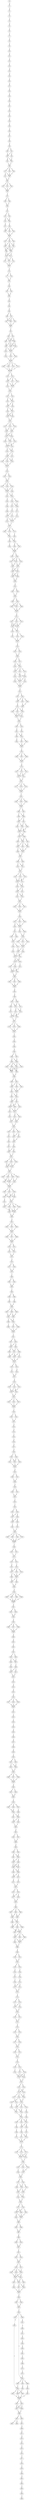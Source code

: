 strict digraph  {
	S0 -> S1 [ label = G ];
	S1 -> S2 [ label = G ];
	S2 -> S3 [ label = C ];
	S3 -> S4 [ label = T ];
	S4 -> S5 [ label = G ];
	S5 -> S6 [ label = C ];
	S6 -> S7 [ label = T ];
	S7 -> S8 [ label = C ];
	S8 -> S9 [ label = T ];
	S9 -> S10 [ label = C ];
	S10 -> S11 [ label = A ];
	S11 -> S12 [ label = C ];
	S12 -> S13 [ label = T ];
	S13 -> S14 [ label = G ];
	S14 -> S15 [ label = G ];
	S15 -> S16 [ label = C ];
	S16 -> S17 [ label = G ];
	S17 -> S18 [ label = C ];
	S18 -> S19 [ label = C ];
	S19 -> S20 [ label = G ];
	S20 -> S21 [ label = C ];
	S21 -> S22 [ label = C ];
	S22 -> S23 [ label = G ];
	S23 -> S24 [ label = A ];
	S24 -> S25 [ label = C ];
	S25 -> S26 [ label = T ];
	S26 -> S27 [ label = G ];
	S27 -> S28 [ label = G ];
	S28 -> S29 [ label = G ];
	S29 -> S30 [ label = C ];
	S29 -> S31 [ label = A ];
	S30 -> S32 [ label = C ];
	S31 -> S32 [ label = C ];
	S31 -> S33 [ label = T ];
	S32 -> S34 [ label = A ];
	S32 -> S35 [ label = T ];
	S33 -> S35 [ label = T ];
	S34 -> S36 [ label = C ];
	S35 -> S36 [ label = C ];
	S36 -> S37 [ label = A ];
	S36 -> S38 [ label = T ];
	S36 -> S39 [ label = G ];
	S37 -> S40 [ label = C ];
	S37 -> S41 [ label = A ];
	S38 -> S40 [ label = C ];
	S39 -> S40 [ label = C ];
	S40 -> S42 [ label = G ];
	S41 -> S42 [ label = G ];
	S42 -> S43 [ label = A ];
	S42 -> S44 [ label = C ];
	S42 -> S45 [ label = G ];
	S43 -> S46 [ label = T ];
	S44 -> S46 [ label = T ];
	S45 -> S46 [ label = T ];
	S46 -> S47 [ label = T ];
	S47 -> S48 [ label = C ];
	S47 -> S49 [ label = T ];
	S48 -> S50 [ label = T ];
	S49 -> S50 [ label = T ];
	S50 -> S51 [ label = G ];
	S51 -> S52 [ label = C ];
	S51 -> S53 [ label = T ];
	S52 -> S54 [ label = T ];
	S52 -> S55 [ label = A ];
	S53 -> S54 [ label = T ];
	S54 -> S56 [ label = C ];
	S55 -> S57 [ label = G ];
	S56 -> S58 [ label = G ];
	S56 -> S59 [ label = T ];
	S56 -> S60 [ label = C ];
	S57 -> S60 [ label = C ];
	S58 -> S61 [ label = C ];
	S59 -> S61 [ label = C ];
	S60 -> S61 [ label = C ];
	S61 -> S62 [ label = G ];
	S61 -> S63 [ label = A ];
	S61 -> S64 [ label = T ];
	S62 -> S65 [ label = C ];
	S63 -> S65 [ label = C ];
	S63 -> S66 [ label = A ];
	S63 -> S67 [ label = G ];
	S64 -> S67 [ label = G ];
	S65 -> S68 [ label = G ];
	S65 -> S69 [ label = A ];
	S66 -> S69 [ label = A ];
	S67 -> S69 [ label = A ];
	S67 -> S68 [ label = G ];
	S68 -> S70 [ label = C ];
	S68 -> S71 [ label = A ];
	S69 -> S70 [ label = C ];
	S69 -> S71 [ label = A ];
	S70 -> S72 [ label = C ];
	S70 -> S73 [ label = G ];
	S71 -> S72 [ label = C ];
	S71 -> S74 [ label = A ];
	S72 -> S75 [ label = T ];
	S73 -> S75 [ label = T ];
	S74 -> S75 [ label = T ];
	S75 -> S76 [ label = G ];
	S76 -> S77 [ label = C ];
	S76 -> S78 [ label = T ];
	S77 -> S79 [ label = C ];
	S78 -> S79 [ label = C ];
	S79 -> S80 [ label = A ];
	S80 -> S81 [ label = G ];
	S80 -> S82 [ label = A ];
	S81 -> S83 [ label = G ];
	S82 -> S83 [ label = G ];
	S83 -> S84 [ label = A ];
	S84 -> S85 [ label = G ];
	S85 -> S86 [ label = G ];
	S86 -> S87 [ label = A ];
	S86 -> S88 [ label = G ];
	S87 -> S89 [ label = T ];
	S87 -> S90 [ label = C ];
	S87 -> S91 [ label = G ];
	S88 -> S89 [ label = T ];
	S89 -> S92 [ label = T ];
	S90 -> S92 [ label = T ];
	S91 -> S92 [ label = T ];
	S92 -> S93 [ label = T ];
	S93 -> S94 [ label = C ];
	S93 -> S95 [ label = T ];
	S94 -> S96 [ label = A ];
	S94 -> S97 [ label = C ];
	S94 -> S98 [ label = T ];
	S95 -> S97 [ label = C ];
	S95 -> S98 [ label = T ];
	S96 -> S99 [ label = A ];
	S97 -> S99 [ label = A ];
	S97 -> S100 [ label = G ];
	S97 -> S101 [ label = T ];
	S98 -> S101 [ label = T ];
	S98 -> S100 [ label = G ];
	S99 -> S102 [ label = C ];
	S99 -> S103 [ label = G ];
	S100 -> S103 [ label = G ];
	S101 -> S103 [ label = G ];
	S102 -> S104 [ label = C ];
	S103 -> S105 [ label = A ];
	S103 -> S106 [ label = G ];
	S104 -> S107 [ label = T ];
	S105 -> S107 [ label = T ];
	S106 -> S107 [ label = T ];
	S107 -> S108 [ label = A ];
	S107 -> S109 [ label = G ];
	S107 -> S110 [ label = T ];
	S107 -> S111 [ label = C ];
	S108 -> S112 [ label = C ];
	S109 -> S112 [ label = C ];
	S110 -> S112 [ label = C ];
	S111 -> S112 [ label = C ];
	S112 -> S113 [ label = G ];
	S112 -> S114 [ label = A ];
	S113 -> S115 [ label = C ];
	S113 -> S116 [ label = A ];
	S113 -> S117 [ label = T ];
	S114 -> S116 [ label = A ];
	S115 -> S118 [ label = T ];
	S116 -> S119 [ label = A ];
	S116 -> S118 [ label = T ];
	S117 -> S118 [ label = T ];
	S118 -> S120 [ label = C ];
	S119 -> S120 [ label = C ];
	S120 -> S121 [ label = C ];
	S120 -> S122 [ label = T ];
	S121 -> S123 [ label = T ];
	S121 -> S124 [ label = A ];
	S122 -> S124 [ label = A ];
	S123 -> S125 [ label = A ];
	S124 -> S126 [ label = G ];
	S124 -> S125 [ label = A ];
	S125 -> S127 [ label = C ];
	S125 -> S128 [ label = T ];
	S126 -> S127 [ label = C ];
	S127 -> S129 [ label = A ];
	S127 -> S130 [ label = C ];
	S128 -> S130 [ label = C ];
	S128 -> S129 [ label = A ];
	S129 -> S131 [ label = A ];
	S130 -> S131 [ label = A ];
	S131 -> S132 [ label = C ];
	S131 -> S133 [ label = A ];
	S131 -> S134 [ label = G ];
	S132 -> S135 [ label = A ];
	S133 -> S135 [ label = A ];
	S133 -> S136 [ label = G ];
	S134 -> S136 [ label = G ];
	S135 -> S137 [ label = G ];
	S135 -> S138 [ label = C ];
	S136 -> S137 [ label = G ];
	S136 -> S138 [ label = C ];
	S137 -> S139 [ label = C ];
	S137 -> S140 [ label = T ];
	S138 -> S141 [ label = A ];
	S138 -> S139 [ label = C ];
	S139 -> S142 [ label = T ];
	S139 -> S143 [ label = C ];
	S140 -> S142 [ label = T ];
	S141 -> S142 [ label = T ];
	S142 -> S144 [ label = G ];
	S142 -> S145 [ label = A ];
	S143 -> S145 [ label = A ];
	S144 -> S146 [ label = C ];
	S145 -> S147 [ label = T ];
	S145 -> S146 [ label = C ];
	S146 -> S148 [ label = G ];
	S146 -> S149 [ label = C ];
	S146 -> S150 [ label = A ];
	S147 -> S150 [ label = A ];
	S148 -> S151 [ label = T ];
	S149 -> S151 [ label = T ];
	S150 -> S151 [ label = T ];
	S151 -> S152 [ label = G ];
	S152 -> S153 [ label = C ];
	S152 -> S154 [ label = A ];
	S153 -> S155 [ label = G ];
	S154 -> S155 [ label = G ];
	S155 -> S156 [ label = C ];
	S155 -> S157 [ label = A ];
	S155 -> S158 [ label = G ];
	S156 -> S159 [ label = G ];
	S156 -> S160 [ label = T ];
	S157 -> S159 [ label = G ];
	S158 -> S159 [ label = G ];
	S159 -> S161 [ label = G ];
	S159 -> S162 [ label = C ];
	S160 -> S162 [ label = C ];
	S161 -> S163 [ label = G ];
	S162 -> S164 [ label = C ];
	S162 -> S165 [ label = T ];
	S163 -> S166 [ label = G ];
	S164 -> S167 [ label = C ];
	S164 -> S168 [ label = A ];
	S165 -> S168 [ label = A ];
	S166 -> S169 [ label = C ];
	S167 -> S170 [ label = G ];
	S168 -> S171 [ label = A ];
	S169 -> S172 [ label = G ];
	S170 -> S172 [ label = G ];
	S170 -> S173 [ label = C ];
	S171 -> S174 [ label = A ];
	S172 -> S175 [ label = G ];
	S172 -> S176 [ label = A ];
	S173 -> S175 [ label = G ];
	S174 -> S175 [ label = G ];
	S175 -> S177 [ label = T ];
	S176 -> S177 [ label = T ];
	S177 -> S178 [ label = G ];
	S177 -> S179 [ label = A ];
	S177 -> S180 [ label = C ];
	S178 -> S181 [ label = C ];
	S179 -> S182 [ label = T ];
	S180 -> S181 [ label = C ];
	S181 -> S183 [ label = G ];
	S181 -> S184 [ label = T ];
	S182 -> S184 [ label = T ];
	S183 -> S185 [ label = C ];
	S184 -> S186 [ label = G ];
	S184 -> S187 [ label = T ];
	S185 -> S188 [ label = G ];
	S186 -> S188 [ label = G ];
	S187 -> S188 [ label = G ];
	S188 -> S189 [ label = A ];
	S188 -> S190 [ label = C ];
	S189 -> S191 [ label = C ];
	S189 -> S192 [ label = G ];
	S189 -> S193 [ label = A ];
	S190 -> S192 [ label = G ];
	S191 -> S194 [ label = G ];
	S192 -> S194 [ label = G ];
	S192 -> S195 [ label = A ];
	S193 -> S195 [ label = A ];
	S194 -> S196 [ label = C ];
	S194 -> S197 [ label = T ];
	S195 -> S197 [ label = T ];
	S195 -> S196 [ label = C ];
	S196 -> S198 [ label = G ];
	S196 -> S199 [ label = T ];
	S197 -> S198 [ label = G ];
	S197 -> S199 [ label = T ];
	S198 -> S200 [ label = G ];
	S199 -> S200 [ label = G ];
	S200 -> S201 [ label = A ];
	S201 -> S202 [ label = G ];
	S201 -> S203 [ label = A ];
	S202 -> S204 [ label = C ];
	S203 -> S204 [ label = C ];
	S204 -> S205 [ label = A ];
	S204 -> S206 [ label = G ];
	S205 -> S207 [ label = C ];
	S205 -> S208 [ label = A ];
	S205 -> S209 [ label = T ];
	S206 -> S207 [ label = C ];
	S207 -> S210 [ label = G ];
	S208 -> S210 [ label = G ];
	S209 -> S210 [ label = G ];
	S210 -> S211 [ label = G ];
	S211 -> S212 [ label = A ];
	S211 -> S213 [ label = T ];
	S211 -> S214 [ label = C ];
	S212 -> S215 [ label = G ];
	S212 -> S216 [ label = A ];
	S213 -> S215 [ label = G ];
	S214 -> S216 [ label = A ];
	S214 -> S215 [ label = G ];
	S215 -> S217 [ label = T ];
	S216 -> S218 [ label = C ];
	S216 -> S217 [ label = T ];
	S217 -> S219 [ label = G ];
	S217 -> S220 [ label = C ];
	S218 -> S221 [ label = T ];
	S219 -> S222 [ label = T ];
	S220 -> S222 [ label = T ];
	S221 -> S222 [ label = T ];
	S222 -> S223 [ label = G ];
	S223 -> S224 [ label = C ];
	S223 -> S225 [ label = T ];
	S224 -> S226 [ label = C ];
	S225 -> S226 [ label = C ];
	S226 -> S227 [ label = G ];
	S226 -> S228 [ label = A ];
	S227 -> S229 [ label = G ];
	S228 -> S230 [ label = A ];
	S228 -> S229 [ label = G ];
	S229 -> S231 [ label = G ];
	S229 -> S232 [ label = C ];
	S229 -> S233 [ label = T ];
	S230 -> S232 [ label = C ];
	S231 -> S234 [ label = C ];
	S232 -> S235 [ label = A ];
	S232 -> S236 [ label = T ];
	S233 -> S236 [ label = T ];
	S234 -> S237 [ label = G ];
	S235 -> S238 [ label = C ];
	S235 -> S237 [ label = G ];
	S236 -> S237 [ label = G ];
	S236 -> S239 [ label = A ];
	S237 -> S240 [ label = T ];
	S238 -> S240 [ label = T ];
	S239 -> S240 [ label = T ];
	S240 -> S241 [ label = G ];
	S241 -> S242 [ label = C ];
	S241 -> S243 [ label = T ];
	S242 -> S244 [ label = G ];
	S243 -> S244 [ label = G ];
	S243 -> S245 [ label = C ];
	S243 -> S246 [ label = A ];
	S244 -> S247 [ label = G ];
	S245 -> S248 [ label = A ];
	S246 -> S248 [ label = A ];
	S247 -> S249 [ label = G ];
	S247 -> S250 [ label = T ];
	S247 -> S251 [ label = C ];
	S248 -> S250 [ label = T ];
	S249 -> S252 [ label = C ];
	S250 -> S252 [ label = C ];
	S250 -> S253 [ label = T ];
	S251 -> S253 [ label = T ];
	S251 -> S252 [ label = C ];
	S252 -> S254 [ label = T ];
	S253 -> S254 [ label = T ];
	S254 -> S255 [ label = C ];
	S254 -> S256 [ label = G ];
	S255 -> S257 [ label = G ];
	S256 -> S258 [ label = A ];
	S257 -> S259 [ label = A ];
	S257 -> S260 [ label = G ];
	S258 -> S259 [ label = A ];
	S259 -> S261 [ label = C ];
	S259 -> S262 [ label = T ];
	S260 -> S263 [ label = A ];
	S261 -> S264 [ label = G ];
	S262 -> S264 [ label = G ];
	S263 -> S264 [ label = G ];
	S264 -> S265 [ label = C ];
	S265 -> S266 [ label = G ];
	S265 -> S267 [ label = C ];
	S265 -> S268 [ label = A ];
	S266 -> S269 [ label = C ];
	S267 -> S269 [ label = C ];
	S268 -> S269 [ label = C ];
	S269 -> S270 [ label = A ];
	S270 -> S271 [ label = G ];
	S270 -> S272 [ label = T ];
	S270 -> S273 [ label = A ];
	S271 -> S274 [ label = G ];
	S272 -> S274 [ label = G ];
	S273 -> S274 [ label = G ];
	S273 -> S275 [ label = C ];
	S274 -> S276 [ label = A ];
	S275 -> S276 [ label = A ];
	S276 -> S277 [ label = G ];
	S276 -> S278 [ label = C ];
	S276 -> S279 [ label = A ];
	S277 -> S280 [ label = C ];
	S278 -> S280 [ label = C ];
	S279 -> S280 [ label = C ];
	S280 -> S281 [ label = T ];
	S281 -> S282 [ label = A ];
	S281 -> S283 [ label = G ];
	S281 -> S284 [ label = C ];
	S282 -> S285 [ label = T ];
	S283 -> S285 [ label = T ];
	S284 -> S285 [ label = T ];
	S285 -> S286 [ label = T ];
	S285 -> S287 [ label = A ];
	S286 -> S288 [ label = C ];
	S286 -> S289 [ label = T ];
	S287 -> S288 [ label = C ];
	S288 -> S290 [ label = T ];
	S288 -> S291 [ label = C ];
	S289 -> S290 [ label = T ];
	S290 -> S292 [ label = C ];
	S290 -> S293 [ label = T ];
	S291 -> S293 [ label = T ];
	S291 -> S294 [ label = A ];
	S292 -> S295 [ label = G ];
	S293 -> S295 [ label = G ];
	S293 -> S296 [ label = A ];
	S294 -> S295 [ label = G ];
	S295 -> S297 [ label = C ];
	S295 -> S298 [ label = A ];
	S296 -> S297 [ label = C ];
	S297 -> S299 [ label = G ];
	S297 -> S300 [ label = T ];
	S298 -> S301 [ label = A ];
	S298 -> S299 [ label = G ];
	S299 -> S302 [ label = C ];
	S299 -> S303 [ label = T ];
	S299 -> S304 [ label = G ];
	S300 -> S303 [ label = T ];
	S301 -> S304 [ label = G ];
	S302 -> S305 [ label = G ];
	S303 -> S306 [ label = C ];
	S303 -> S305 [ label = G ];
	S304 -> S305 [ label = G ];
	S305 -> S307 [ label = T ];
	S306 -> S307 [ label = T ];
	S307 -> S308 [ label = C ];
	S307 -> S309 [ label = G ];
	S308 -> S310 [ label = C ];
	S308 -> S311 [ label = A ];
	S309 -> S311 [ label = A ];
	S310 -> S312 [ label = G ];
	S311 -> S312 [ label = G ];
	S312 -> S313 [ label = C ];
	S312 -> S314 [ label = G ];
	S312 -> S315 [ label = A ];
	S313 -> S316 [ label = G ];
	S314 -> S316 [ label = G ];
	S315 -> S316 [ label = G ];
	S315 -> S317 [ label = A ];
	S316 -> S318 [ label = G ];
	S316 -> S319 [ label = A ];
	S317 -> S319 [ label = A ];
	S318 -> S320 [ label = T ];
	S319 -> S320 [ label = T ];
	S319 -> S321 [ label = C ];
	S320 -> S322 [ label = A ];
	S320 -> S323 [ label = G ];
	S321 -> S323 [ label = G ];
	S322 -> S324 [ label = C ];
	S323 -> S324 [ label = C ];
	S324 -> S325 [ label = C ];
	S324 -> S326 [ label = T ];
	S324 -> S327 [ label = A ];
	S325 -> S328 [ label = C ];
	S326 -> S328 [ label = C ];
	S327 -> S328 [ label = C ];
	S328 -> S329 [ label = C ];
	S329 -> S330 [ label = G ];
	S329 -> S331 [ label = T ];
	S329 -> S332 [ label = C ];
	S330 -> S333 [ label = C ];
	S331 -> S333 [ label = C ];
	S331 -> S334 [ label = A ];
	S332 -> S333 [ label = C ];
	S333 -> S335 [ label = G ];
	S333 -> S336 [ label = C ];
	S334 -> S337 [ label = A ];
	S335 -> S338 [ label = C ];
	S336 -> S338 [ label = C ];
	S337 -> S339 [ label = A ];
	S337 -> S340 [ label = G ];
	S338 -> S341 [ label = C ];
	S338 -> S342 [ label = T ];
	S338 -> S343 [ label = G ];
	S339 -> S344 [ label = A ];
	S340 -> S344 [ label = A ];
	S341 -> S345 [ label = C ];
	S342 -> S345 [ label = C ];
	S343 -> S345 [ label = C ];
	S344 -> S346 [ label = G ];
	S344 -> S347 [ label = T ];
	S345 -> S348 [ label = C ];
	S345 -> S349 [ label = G ];
	S346 -> S350 [ label = T ];
	S347 -> S348 [ label = C ];
	S348 -> S351 [ label = C ];
	S348 -> S352 [ label = A ];
	S349 -> S351 [ label = C ];
	S350 -> S351 [ label = C ];
	S351 -> S353 [ label = A ];
	S351 -> S354 [ label = G ];
	S352 -> S353 [ label = A ];
	S353 -> S355 [ label = A ];
	S353 -> S356 [ label = G ];
	S354 -> S357 [ label = C ];
	S355 -> S358 [ label = C ];
	S356 -> S358 [ label = C ];
	S356 -> S359 [ label = A ];
	S357 -> S358 [ label = C ];
	S358 -> S360 [ label = G ];
	S359 -> S360 [ label = G ];
	S360 -> S361 [ label = C ];
	S360 -> S362 [ label = G ];
	S360 -> S363 [ label = T ];
	S361 -> S364 [ label = A ];
	S362 -> S364 [ label = A ];
	S363 -> S364 [ label = A ];
	S364 -> S365 [ label = A ];
	S365 -> S366 [ label = G ];
	S366 -> S367 [ label = G ];
	S366 -> S368 [ label = A ];
	S367 -> S369 [ label = C ];
	S367 -> S370 [ label = A ];
	S368 -> S371 [ label = G ];
	S368 -> S370 [ label = A ];
	S369 -> S372 [ label = C ];
	S370 -> S373 [ label = G ];
	S370 -> S374 [ label = T ];
	S371 -> S374 [ label = T ];
	S372 -> S375 [ label = C ];
	S373 -> S376 [ label = A ];
	S373 -> S375 [ label = C ];
	S374 -> S375 [ label = C ];
	S375 -> S377 [ label = T ];
	S376 -> S377 [ label = T ];
	S377 -> S378 [ label = G ];
	S377 -> S379 [ label = T ];
	S377 -> S380 [ label = C ];
	S378 -> S381 [ label = C ];
	S379 -> S381 [ label = C ];
	S380 -> S381 [ label = C ];
	S381 -> S382 [ label = T ];
	S382 -> S383 [ label = G ];
	S383 -> S384 [ label = G ];
	S384 -> S385 [ label = A ];
	S385 -> S386 [ label = G ];
	S385 -> S387 [ label = T ];
	S386 -> S388 [ label = G ];
	S386 -> S389 [ label = A ];
	S387 -> S388 [ label = G ];
	S388 -> S390 [ label = C ];
	S388 -> S391 [ label = G ];
	S388 -> S392 [ label = T ];
	S389 -> S393 [ label = A ];
	S389 -> S391 [ label = G ];
	S390 -> S394 [ label = C ];
	S390 -> S395 [ label = T ];
	S391 -> S395 [ label = T ];
	S391 -> S394 [ label = C ];
	S392 -> S395 [ label = T ];
	S393 -> S395 [ label = T ];
	S394 -> S396 [ label = A ];
	S395 -> S396 [ label = A ];
	S396 -> S397 [ label = C ];
	S396 -> S398 [ label = G ];
	S397 -> S399 [ label = C ];
	S397 -> S400 [ label = T ];
	S397 -> S401 [ label = A ];
	S398 -> S399 [ label = C ];
	S399 -> S402 [ label = G ];
	S399 -> S403 [ label = T ];
	S400 -> S403 [ label = T ];
	S401 -> S403 [ label = T ];
	S402 -> S404 [ label = T ];
	S402 -> S405 [ label = G ];
	S403 -> S405 [ label = G ];
	S404 -> S406 [ label = C ];
	S405 -> S407 [ label = G ];
	S405 -> S406 [ label = C ];
	S406 -> S408 [ label = A ];
	S406 -> S409 [ label = T ];
	S407 -> S410 [ label = C ];
	S407 -> S408 [ label = A ];
	S408 -> S411 [ label = T ];
	S408 -> S412 [ label = C ];
	S409 -> S411 [ label = T ];
	S410 -> S411 [ label = T ];
	S411 -> S413 [ label = G ];
	S411 -> S414 [ label = A ];
	S412 -> S415 [ label = C ];
	S413 -> S416 [ label = G ];
	S413 -> S417 [ label = T ];
	S414 -> S416 [ label = G ];
	S415 -> S417 [ label = T ];
	S416 -> S418 [ label = C ];
	S417 -> S418 [ label = C ];
	S418 -> S419 [ label = T ];
	S418 -> S420 [ label = C ];
	S418 -> S421 [ label = A ];
	S419 -> S422 [ label = G ];
	S420 -> S423 [ label = C ];
	S421 -> S424 [ label = A ];
	S421 -> S423 [ label = C ];
	S422 -> S425 [ label = T ];
	S423 -> S426 [ label = A ];
	S424 -> S426 [ label = A ];
	S425 -> S427 [ label = A ];
	S426 -> S428 [ label = G ];
	S427 -> S429 [ label = C ];
	S428 -> S429 [ label = C ];
	S428 -> S430 [ label = A ];
	S429 -> S431 [ label = T ];
	S430 -> S431 [ label = T ];
	S431 -> S432 [ label = C ];
	S431 -> S433 [ label = G ];
	S431 -> S434 [ label = T ];
	S432 -> S435 [ label = T ];
	S432 -> S436 [ label = C ];
	S433 -> S435 [ label = T ];
	S433 -> S436 [ label = C ];
	S434 -> S435 [ label = T ];
	S435 -> S437 [ label = C ];
	S436 -> S437 [ label = C ];
	S437 -> S438 [ label = C ];
	S437 -> S439 [ label = A ];
	S437 -> S440 [ label = T ];
	S437 -> S441 [ label = G ];
	S438 -> S442 [ label = G ];
	S438 -> S443 [ label = C ];
	S439 -> S443 [ label = C ];
	S439 -> S444 [ label = T ];
	S440 -> S443 [ label = C ];
	S441 -> S444 [ label = T ];
	S442 -> S445 [ label = T ];
	S443 -> S445 [ label = T ];
	S444 -> S445 [ label = T ];
	S445 -> S446 [ label = G ];
	S445 -> S447 [ label = C ];
	S445 -> S448 [ label = A ];
	S446 -> S449 [ label = G ];
	S447 -> S450 [ label = A ];
	S447 -> S451 [ label = C ];
	S448 -> S449 [ label = G ];
	S448 -> S450 [ label = A ];
	S449 -> S452 [ label = A ];
	S450 -> S452 [ label = A ];
	S451 -> S453 [ label = G ];
	S452 -> S454 [ label = G ];
	S452 -> S455 [ label = A ];
	S452 -> S456 [ label = T ];
	S452 -> S457 [ label = C ];
	S453 -> S457 [ label = C ];
	S454 -> S458 [ label = C ];
	S455 -> S459 [ label = G ];
	S455 -> S458 [ label = C ];
	S456 -> S458 [ label = C ];
	S457 -> S458 [ label = C ];
	S458 -> S460 [ label = A ];
	S459 -> S460 [ label = A ];
	S460 -> S461 [ label = G ];
	S461 -> S462 [ label = C ];
	S461 -> S463 [ label = G ];
	S461 -> S464 [ label = T ];
	S462 -> S465 [ label = T ];
	S463 -> S465 [ label = T ];
	S464 -> S465 [ label = T ];
	S465 -> S466 [ label = G ];
	S465 -> S467 [ label = A ];
	S465 -> S468 [ label = C ];
	S466 -> S469 [ label = A ];
	S467 -> S469 [ label = A ];
	S468 -> S469 [ label = A ];
	S469 -> S470 [ label = A ];
	S469 -> S471 [ label = G ];
	S470 -> S472 [ label = T ];
	S470 -> S473 [ label = C ];
	S471 -> S472 [ label = T ];
	S472 -> S474 [ label = G ];
	S473 -> S474 [ label = G ];
	S474 -> S476 [ label = A ];
	S476 -> S477 [ label = G ];
	S476 -> S478 [ label = A ];
	S477 -> S479 [ label = A ];
	S478 -> S479 [ label = A ];
	S479 -> S480 [ label = T ];
	S480 -> S481 [ label = G ];
	S480 -> S482 [ label = C ];
	S481 -> S483 [ label = A ];
	S482 -> S483 [ label = A ];
	S483 -> S484 [ label = T ];
	S484 -> S485 [ label = C ];
	S484 -> S486 [ label = A ];
	S485 -> S487 [ label = C ];
	S486 -> S488 [ label = A ];
	S487 -> S489 [ label = G ];
	S488 -> S489 [ label = G ];
	S489 -> S490 [ label = G ];
	S489 -> S491 [ label = T ];
	S489 -> S492 [ label = A ];
	S490 -> S493 [ label = G ];
	S490 -> S494 [ label = A ];
	S491 -> S493 [ label = G ];
	S492 -> S494 [ label = A ];
	S493 -> S495 [ label = A ];
	S493 -> S496 [ label = C ];
	S494 -> S495 [ label = A ];
	S495 -> S497 [ label = G ];
	S495 -> S498 [ label = C ];
	S496 -> S499 [ label = T ];
	S497 -> S500 [ label = C ];
	S498 -> S500 [ label = C ];
	S499 -> S500 [ label = C ];
	S500 -> S501 [ label = C ];
	S501 -> S502 [ label = C ];
	S501 -> S503 [ label = A ];
	S502 -> S504 [ label = A ];
	S503 -> S505 [ label = G ];
	S503 -> S504 [ label = A ];
	S504 -> S506 [ label = G ];
	S504 -> S507 [ label = C ];
	S505 -> S508 [ label = T ];
	S505 -> S507 [ label = C ];
	S506 -> S509 [ label = G ];
	S507 -> S510 [ label = A ];
	S507 -> S509 [ label = G ];
	S508 -> S511 [ label = T ];
	S508 -> S510 [ label = A ];
	S509 -> S512 [ label = G ];
	S510 -> S512 [ label = G ];
	S511 -> S512 [ label = G ];
	S512 -> S513 [ label = C ];
	S512 -> S514 [ label = A ];
	S513 -> S515 [ label = T ];
	S514 -> S516 [ label = A ];
	S515 -> S517 [ label = G ];
	S516 -> S517 [ label = G ];
	S517 -> S518 [ label = G ];
	S518 -> S519 [ label = C ];
	S518 -> S520 [ label = T ];
	S518 -> S521 [ label = G ];
	S519 -> S522 [ label = C ];
	S520 -> S523 [ label = G ];
	S520 -> S522 [ label = C ];
	S521 -> S522 [ label = C ];
	S522 -> S524 [ label = A ];
	S523 -> S524 [ label = A ];
	S524 -> S525 [ label = A ];
	S524 -> S526 [ label = T ];
	S524 -> S527 [ label = G ];
	S525 -> S528 [ label = T ];
	S526 -> S528 [ label = T ];
	S527 -> S528 [ label = T ];
	S528 -> S529 [ label = T ];
	S529 -> S530 [ label = C ];
	S529 -> S531 [ label = T ];
	S530 -> S532 [ label = T ];
	S531 -> S532 [ label = T ];
	S532 -> S533 [ label = G ];
	S533 -> S534 [ label = G ];
	S534 -> S535 [ label = C ];
	S535 -> S536 [ label = A ];
	S536 -> S537 [ label = G ];
	S537 -> S538 [ label = G ];
	S538 -> S539 [ label = C ];
	S538 -> S540 [ label = T ];
	S539 -> S541 [ label = T ];
	S539 -> S542 [ label = G ];
	S540 -> S543 [ label = C ];
	S540 -> S542 [ label = G ];
	S541 -> S544 [ label = G ];
	S542 -> S544 [ label = G ];
	S543 -> S544 [ label = G ];
	S544 -> S545 [ label = A ];
	S545 -> S546 [ label = C ];
	S545 -> S547 [ label = T ];
	S546 -> S548 [ label = C ];
	S547 -> S548 [ label = C ];
	S548 -> S549 [ label = A ];
	S549 -> S550 [ label = C ];
	S549 -> S551 [ label = T ];
	S550 -> S552 [ label = A ];
	S551 -> S552 [ label = A ];
	S552 -> S553 [ label = T ];
	S553 -> S554 [ label = C ];
	S554 -> S555 [ label = C ];
	S554 -> S556 [ label = A ];
	S555 -> S557 [ label = A ];
	S556 -> S558 [ label = G ];
	S556 -> S557 [ label = A ];
	S557 -> S559 [ label = G ];
	S558 -> S560 [ label = A ];
	S558 -> S559 [ label = G ];
	S559 -> S561 [ label = C ];
	S560 -> S562 [ label = G ];
	S561 -> S563 [ label = C ];
	S562 -> S563 [ label = C ];
	S563 -> S564 [ label = C ];
	S563 -> S565 [ label = G ];
	S563 -> S566 [ label = T ];
	S563 -> S567 [ label = A ];
	S564 -> S568 [ label = G ];
	S565 -> S568 [ label = G ];
	S566 -> S568 [ label = G ];
	S567 -> S568 [ label = G ];
	S568 -> S569 [ label = T ];
	S569 -> S570 [ label = G ];
	S569 -> S571 [ label = C ];
	S570 -> S572 [ label = T ];
	S571 -> S572 [ label = T ];
	S572 -> S573 [ label = G ];
	S572 -> S574 [ label = A ];
	S573 -> S575 [ label = G ];
	S574 -> S576 [ label = C ];
	S575 -> S577 [ label = A ];
	S576 -> S578 [ label = C ];
	S576 -> S577 [ label = A ];
	S576 -> S579 [ label = G ];
	S577 -> S580 [ label = A ];
	S577 -> S581 [ label = G ];
	S578 -> S581 [ label = G ];
	S579 -> S581 [ label = G ];
	S580 -> S582 [ label = C ];
	S581 -> S583 [ label = T ];
	S581 -> S582 [ label = C ];
	S582 -> S584 [ label = G ];
	S583 -> S584 [ label = G ];
	S584 -> S585 [ label = G ];
	S585 -> S586 [ label = C ];
	S585 -> S587 [ label = G ];
	S585 -> S588 [ label = T ];
	S585 -> S589 [ label = A ];
	S586 -> S590 [ label = G ];
	S587 -> S590 [ label = G ];
	S588 -> S590 [ label = G ];
	S589 -> S590 [ label = G ];
	S590 -> S591 [ label = G ];
	S591 -> S592 [ label = T ];
	S591 -> S593 [ label = A ];
	S592 -> S594 [ label = G ];
	S593 -> S594 [ label = G ];
	S594 -> S595 [ label = G ];
	S595 -> S596 [ label = G ];
	S595 -> S597 [ label = A ];
	S595 -> S598 [ label = T ];
	S596 -> S599 [ label = C ];
	S597 -> S599 [ label = C ];
	S598 -> S599 [ label = C ];
	S599 -> S600 [ label = A ];
	S600 -> S601 [ label = G ];
	S601 -> S602 [ label = T ];
	S602 -> S603 [ label = G ];
	S603 -> S604 [ label = C ];
	S603 -> S605 [ label = T ];
	S604 -> S606 [ label = C ];
	S604 -> S607 [ label = T ];
	S605 -> S607 [ label = T ];
	S606 -> S608 [ label = A ];
	S607 -> S609 [ label = C ];
	S608 -> S610 [ label = C ];
	S609 -> S611 [ label = T ];
	S609 -> S610 [ label = C ];
	S610 -> S612 [ label = C ];
	S611 -> S612 [ label = C ];
	S612 -> S613 [ label = T ];
	S613 -> S614 [ label = G ];
	S614 -> S615 [ label = G ];
	S615 -> S616 [ label = A ];
	S616 -> S617 [ label = C ];
	S616 -> S618 [ label = T ];
	S616 -> S619 [ label = G ];
	S617 -> S620 [ label = A ];
	S618 -> S620 [ label = A ];
	S619 -> S620 [ label = A ];
	S620 -> S621 [ label = A ];
	S621 -> S622 [ label = C ];
	S622 -> S623 [ label = C ];
	S623 -> S624 [ label = T ];
	S624 -> S625 [ label = G ];
	S625 -> S626 [ label = C ];
	S626 -> S627 [ label = A ];
	S627 -> S628 [ label = G ];
	S628 -> S629 [ label = A ];
	S629 -> S630 [ label = C ];
	S630 -> S631 [ label = A ];
	S630 -> S632 [ label = G ];
	S631 -> S633 [ label = T ];
	S631 -> S634 [ label = C ];
	S632 -> S634 [ label = C ];
	S633 -> S635 [ label = T ];
	S634 -> S635 [ label = T ];
	S635 -> S636 [ label = G ];
	S635 -> S637 [ label = T ];
	S635 -> S638 [ label = C ];
	S636 -> S639 [ label = T ];
	S637 -> S639 [ label = T ];
	S638 -> S639 [ label = T ];
	S639 -> S640 [ label = G ];
	S640 -> S641 [ label = C ];
	S640 -> S642 [ label = T ];
	S641 -> S643 [ label = A ];
	S642 -> S643 [ label = A ];
	S643 -> S644 [ label = C ];
	S644 -> S645 [ label = C ];
	S644 -> S646 [ label = T ];
	S644 -> S647 [ label = G ];
	S645 -> S648 [ label = G ];
	S646 -> S648 [ label = G ];
	S647 -> S649 [ label = C ];
	S648 -> S650 [ label = T ];
	S648 -> S651 [ label = C ];
	S649 -> S650 [ label = T ];
	S650 -> S652 [ label = G ];
	S650 -> S653 [ label = C ];
	S651 -> S653 [ label = C ];
	S652 -> S654 [ label = T ];
	S653 -> S654 [ label = T ];
	S654 -> S655 [ label = G ];
	S655 -> S656 [ label = C ];
	S655 -> S657 [ label = T ];
	S656 -> S658 [ label = C ];
	S657 -> S658 [ label = C ];
	S658 -> S659 [ label = A ];
	S659 -> S660 [ label = C ];
	S659 -> S661 [ label = T ];
	S660 -> S662 [ label = G ];
	S660 -> S663 [ label = A ];
	S661 -> S663 [ label = A ];
	S662 -> S664 [ label = A ];
	S663 -> S664 [ label = A ];
	S663 -> S665 [ label = G ];
	S664 -> S666 [ label = G ];
	S664 -> S667 [ label = A ];
	S665 -> S666 [ label = G ];
	S665 -> S667 [ label = A ];
	S666 -> S668 [ label = A ];
	S666 -> S669 [ label = G ];
	S667 -> S669 [ label = G ];
	S668 -> S670 [ label = A ];
	S669 -> S671 [ label = C ];
	S669 -> S670 [ label = A ];
	S670 -> S672 [ label = G ];
	S671 -> S673 [ label = C ];
	S672 -> S674 [ label = A ];
	S673 -> S674 [ label = A ];
	S674 -> S675 [ label = A ];
	S674 -> S676 [ label = G ];
	S675 -> S677 [ label = A ];
	S676 -> S678 [ label = G ];
	S676 -> S677 [ label = A ];
	S677 -> S679 [ label = A ];
	S678 -> S679 [ label = A ];
	S679 -> S680 [ label = C ];
	S680 -> S681 [ label = C ];
	S680 -> S682 [ label = G ];
	S680 -> S683 [ label = T ];
	S681 -> S684 [ label = A ];
	S682 -> S685 [ label = G ];
	S683 -> S684 [ label = A ];
	S683 -> S685 [ label = G ];
	S684 -> S686 [ label = A ];
	S684 -> S687 [ label = C ];
	S685 -> S687 [ label = C ];
	S686 -> S688 [ label = C ];
	S687 -> S689 [ label = T ];
	S687 -> S690 [ label = A ];
	S687 -> S688 [ label = C ];
	S688 -> S691 [ label = A ];
	S689 -> S691 [ label = A ];
	S690 -> S691 [ label = A ];
	S690 -> S692 [ label = C ];
	S691 -> S693 [ label = A ];
	S691 -> S694 [ label = C ];
	S691 -> S695 [ label = G ];
	S692 -> S693 [ label = A ];
	S693 -> S696 [ label = G ];
	S693 -> S697 [ label = A ];
	S694 -> S697 [ label = A ];
	S695 -> S697 [ label = A ];
	S696 -> S698 [ label = C ];
	S697 -> S698 [ label = C ];
	S698 -> S699 [ label = A ];
	S699 -> S700 [ label = G ];
	S699 -> S701 [ label = A ];
	S700 -> S702 [ label = G ];
	S701 -> S702 [ label = G ];
	S702 -> S703 [ label = A ];
	S702 -> S704 [ label = C ];
	S703 -> S705 [ label = G ];
	S704 -> S706 [ label = C ];
	S705 -> S707 [ label = G ];
	S706 -> S708 [ label = A ];
	S707 -> S709 [ label = T ];
	S708 -> S710 [ label = A ];
	S709 -> S711 [ label = G ];
	S710 -> S712 [ label = A ];
	S710 -> S711 [ label = G ];
	S711 -> S713 [ label = G ];
	S712 -> S713 [ label = G ];
	S713 -> S714 [ label = A ];
	S714 -> S715 [ label = G ];
	S714 -> S716 [ label = A ];
	S715 -> S717 [ label = A ];
	S716 -> S718 [ label = C ];
	S716 -> S717 [ label = A ];
	S717 -> S719 [ label = G ];
	S718 -> S719 [ label = G ];
	S719 -> S720 [ label = G ];
	S719 -> S721 [ label = A ];
	S720 -> S722 [ label = A ];
	S721 -> S722 [ label = A ];
	S722 -> S723 [ label = G ];
	S723 -> S724 [ label = G ];
	S723 -> S725 [ label = C ];
	S724 -> S726 [ label = C ];
	S725 -> S726 [ label = C ];
	S726 -> S727 [ label = A ];
	S726 -> S728 [ label = G ];
	S727 -> S729 [ label = G ];
	S728 -> S729 [ label = G ];
	S729 -> S730 [ label = A ];
	S729 -> S731 [ label = G ];
	S730 -> S732 [ label = T ];
	S731 -> S732 [ label = T ];
	S732 -> S733 [ label = G ];
	S733 -> S734 [ label = G ];
	S733 -> S735 [ label = A ];
	S734 -> S736 [ label = T ];
	S735 -> S737 [ label = G ];
	S735 -> S738 [ label = A ];
	S736 -> S739 [ label = G ];
	S737 -> S739 [ label = G ];
	S737 -> S740 [ label = A ];
	S738 -> S740 [ label = A ];
	S738 -> S739 [ label = G ];
	S739 -> S741 [ label = A ];
	S740 -> S741 [ label = A ];
	S741 -> S742 [ label = A ];
	S741 -> S743 [ label = G ];
	S742 -> S744 [ label = A ];
	S742 -> S745 [ label = G ];
	S743 -> S744 [ label = A ];
	S744 -> S746 [ label = C ];
	S744 -> S747 [ label = T ];
	S744 -> S748 [ label = A ];
	S745 -> S748 [ label = A ];
	S746 -> S749 [ label = G ];
	S746 -> S750 [ label = A ];
	S747 -> S751 [ label = T ];
	S748 -> S749 [ label = G ];
	S749 -> S752 [ label = G ];
	S749 -> S753 [ label = T ];
	S749 -> S754 [ label = C ];
	S750 -> S755 [ label = A ];
	S751 -> S753 [ label = T ];
	S752 -> S756 [ label = G ];
	S753 -> S756 [ label = G ];
	S753 -> S757 [ label = T ];
	S754 -> S758 [ label = A ];
	S755 -> S757 [ label = T ];
	S756 -> S759 [ label = C ];
	S757 -> S759 [ label = C ];
	S758 -> S760 [ label = T ];
	S759 -> S761 [ label = G ];
	S759 -> S762 [ label = A ];
	S759 -> S763 [ label = T ];
	S760 -> S761 [ label = G ];
	S761 -> S764 [ label = A ];
	S761 -> S765 [ label = G ];
	S762 -> S765 [ label = G ];
	S763 -> S766 [ label = C ];
	S764 -> S767 [ label = A ];
	S765 -> S768 [ label = C ];
	S766 -> S769 [ label = T ];
	S767 -> S770 [ label = A ];
	S768 -> S770 [ label = A ];
	S768 -> S771 [ label = T ];
	S769 -> S772 [ label = G ];
	S770 -> S773 [ label = G ];
	S771 -> S773 [ label = G ];
	S772 -> S773 [ label = G ];
	S773 -> S774 [ label = C ];
	S774 -> S775 [ label = T ];
	S774 -> S776 [ label = C ];
	S774 -> S777 [ label = A ];
	S775 -> S778 [ label = G ];
	S775 -> S779 [ label = T ];
	S776 -> S779 [ label = T ];
	S777 -> S779 [ label = T ];
	S777 -> S778 [ label = G ];
	S778 -> S780 [ label = C ];
	S779 -> S780 [ label = C ];
	S780 -> S781 [ label = G ];
	S780 -> S782 [ label = C ];
	S780 -> S783 [ label = A ];
	S781 -> S784 [ label = C ];
	S782 -> S785 [ label = A ];
	S783 -> S785 [ label = A ];
	S784 -> S786 [ label = A ];
	S785 -> S786 [ label = A ];
	S786 -> S787 [ label = A ];
	S786 -> S788 [ label = G ];
	S787 -> S789 [ label = T ];
	S787 -> S790 [ label = C ];
	S788 -> S791 [ label = G ];
	S788 -> S790 [ label = C ];
	S789 -> S792 [ label = A ];
	S790 -> S793 [ label = T ];
	S790 -> S792 [ label = A ];
	S791 -> S793 [ label = T ];
	S792 -> S794 [ label = C ];
	S792 -> S795 [ label = T ];
	S793 -> S795 [ label = T ];
	S794 -> S796 [ label = G ];
	S795 -> S796 [ label = G ];
	S796 -> S797 [ label = G ];
	S796 -> S798 [ label = C ];
	S797 -> S799 [ label = G ];
	S797 -> S800 [ label = A ];
	S798 -> S799 [ label = G ];
	S798 -> S801 [ label = T ];
	S799 -> S802 [ label = G ];
	S799 -> S803 [ label = T ];
	S800 -> S803 [ label = T ];
	S801 -> S803 [ label = T ];
	S802 -> S804 [ label = C ];
	S803 -> S804 [ label = C ];
	S804 -> S805 [ label = C ];
	S804 -> S806 [ label = A ];
	S805 -> S807 [ label = G ];
	S806 -> S807 [ label = G ];
	S807 -> S808 [ label = A ];
	S808 -> S809 [ label = C ];
	S808 -> S810 [ label = T ];
	S809 -> S811 [ label = A ];
	S810 -> S811 [ label = A ];
	S811 -> S812 [ label = T ];
	S812 -> S813 [ label = C ];
	S812 -> S814 [ label = A ];
	S813 -> S815 [ label = A ];
	S814 -> S815 [ label = A ];
	S815 -> S816 [ label = C ];
	S815 -> S817 [ label = G ];
	S816 -> S818 [ label = G ];
	S816 -> S819 [ label = A ];
	S816 -> S820 [ label = C ];
	S817 -> S820 [ label = C ];
	S818 -> S821 [ label = C ];
	S819 -> S822 [ label = A ];
	S819 -> S821 [ label = C ];
	S820 -> S822 [ label = A ];
	S820 -> S821 [ label = C ];
	S821 -> S823 [ label = T ];
	S821 -> S824 [ label = G ];
	S822 -> S824 [ label = G ];
	S822 -> S825 [ label = C ];
	S823 -> S826 [ label = C ];
	S824 -> S827 [ label = G ];
	S824 -> S828 [ label = A ];
	S825 -> S828 [ label = A ];
	S826 -> S829 [ label = T ];
	S827 -> S829 [ label = T ];
	S828 -> S829 [ label = T ];
	S829 -> S830 [ label = T ];
	S830 -> S831 [ label = C ];
	S830 -> S832 [ label = T ];
	S831 -> S833 [ label = T ];
	S832 -> S833 [ label = T ];
	S833 -> S834 [ label = T ];
	S834 -> S835 [ label = C ];
	S834 -> S836 [ label = T ];
	S834 -> S837 [ label = G ];
	S835 -> S838 [ label = C ];
	S835 -> S839 [ label = A ];
	S835 -> S840 [ label = T ];
	S836 -> S841 [ label = A ];
	S837 -> S842 [ label = G ];
	S838 -> S843 [ label = A ];
	S839 -> S844 [ label = T ];
	S840 -> S845 [ label = G ];
	S841 -> S846 [ label = A ];
	S842 -> S844 [ label = T ];
	S843 -> S847 [ label = G ];
	S844 -> S848 [ label = C ];
	S844 -> S849 [ label = T ];
	S844 -> S850 [ label = A ];
	S845 -> S848 [ label = C ];
	S846 -> S851 [ label = A ];
	S847 -> S852 [ label = A ];
	S848 -> S852 [ label = A ];
	S849 -> S852 [ label = A ];
	S850 -> S852 [ label = A ];
	S851 -> S853 [ label = A ];
	S852 -> S854 [ label = A ];
	S852 -> S855 [ label = G ];
	S853 -> S856 [ label = A ];
	S854 -> S857 [ label = A ];
	S854 -> S858 [ label = G ];
	S855 -> S858 [ label = G ];
	S855 -> S857 [ label = A ];
	S856 -> S859 [ label = G ];
	S857 -> S860 [ label = A ];
	S858 -> S860 [ label = A ];
	S859 -> S861 [ label = G ];
	S860 -> S862 [ label = A ];
	S860 -> S863 [ label = G ];
	S861 -> S864 [ label = C ];
	S862 -> S865 [ label = G ];
	S862 -> S866 [ label = A ];
	S863 -> S867 [ label = C ];
	S864 -> S868 [ label = A ];
	S867 -> S869 [ label = A ];
	S868 -> S870 [ label = C ];
	S869 -> S871 [ label = G ];
	S870 -> S872 [ label = C ];
	S871 -> S873 [ label = A ];
	S872 -> S835 [ label = C ];
	S873 -> S874 [ label = A ];
	S874 -> S875 [ label = C ];
	S875 -> S876 [ label = G ];
	S876 -> S877 [ label = T ];
	S877 -> S878 [ label = T ];
	S878 -> S879 [ label = C ];
	S879 -> S880 [ label = A ];
	S880 -> S881 [ label = G ];
	S881 -> S882 [ label = C ];
	S882 -> S883 [ label = C ];
	S883 -> S884 [ label = C ];
	S884 -> S885 [ label = T ];
}
